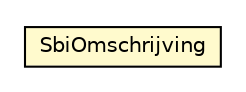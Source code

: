 #!/usr/local/bin/dot
#
# Class diagram 
# Generated by UMLGraph version R5_6-24-gf6e263 (http://www.umlgraph.org/)
#

digraph G {
	edge [fontname="Helvetica",fontsize=10,labelfontname="Helvetica",labelfontsize=10];
	node [fontname="Helvetica",fontsize=10,shape=plaintext];
	nodesep=0.25;
	ranksep=0.5;
	// nl.egem.stuf.sector.bg._0204.SBITabel.SbiOmschrijving
	c187757 [label=<<table title="nl.egem.stuf.sector.bg._0204.SBITabel.SbiOmschrijving" border="0" cellborder="1" cellspacing="0" cellpadding="2" port="p" bgcolor="lemonChiffon" href="./SBITabel.SbiOmschrijving.html">
		<tr><td><table border="0" cellspacing="0" cellpadding="1">
<tr><td align="center" balign="center"> SbiOmschrijving </td></tr>
		</table></td></tr>
		</table>>, URL="./SBITabel.SbiOmschrijving.html", fontname="Helvetica", fontcolor="black", fontsize=10.0];
}

